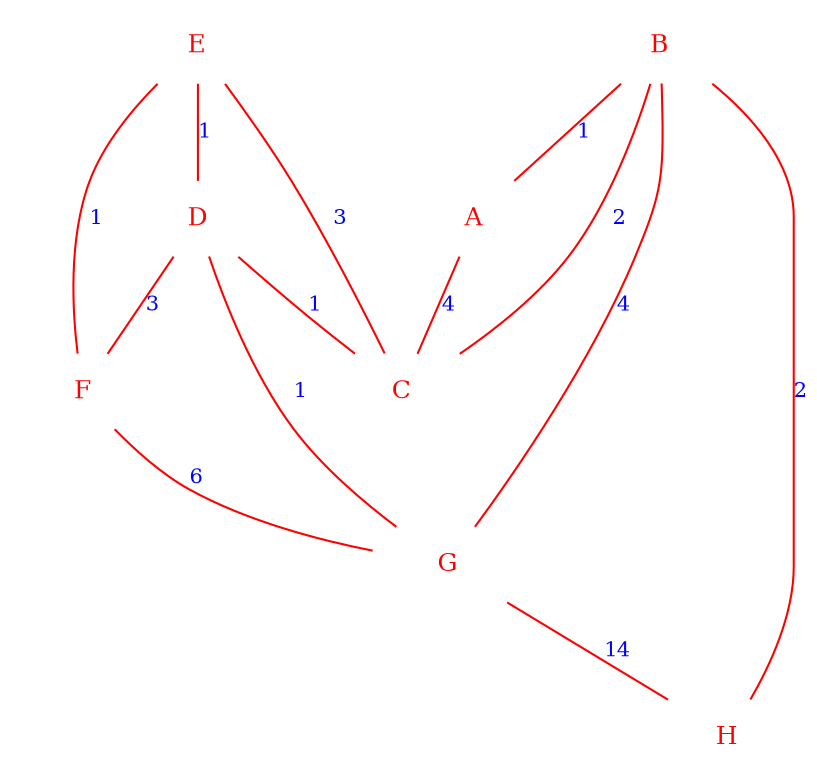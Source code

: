 graph {
node [image="./icon_router.png" shape="none" width="1" height="0.5" fixedsize=true fontsize="12pt" fontcolor="red"];
edge [fontsize="10pt" color="red" fontcolor="blue"];

H [pos="4,8!"];
B [pos="7,7!"];
G [pos="2,6!"];
A [pos="10,5!"];
D [pos="4,4!"];
C [pos="7,4!"];
F [pos="1,2!"];
E [pos="5,1!"];

B--A [label="1"];
D--G [label="1"];
D--C [label="1"];
E--D [label="1"];
E--F [label="1"];
B--C [label="2"];
B--H [label="2"];
E--C [label="3"];
D--F [label="3"];
B--G [label="4"];
A--C [label="4"];
F--G [label="6"];
G--H [label="14"];
}